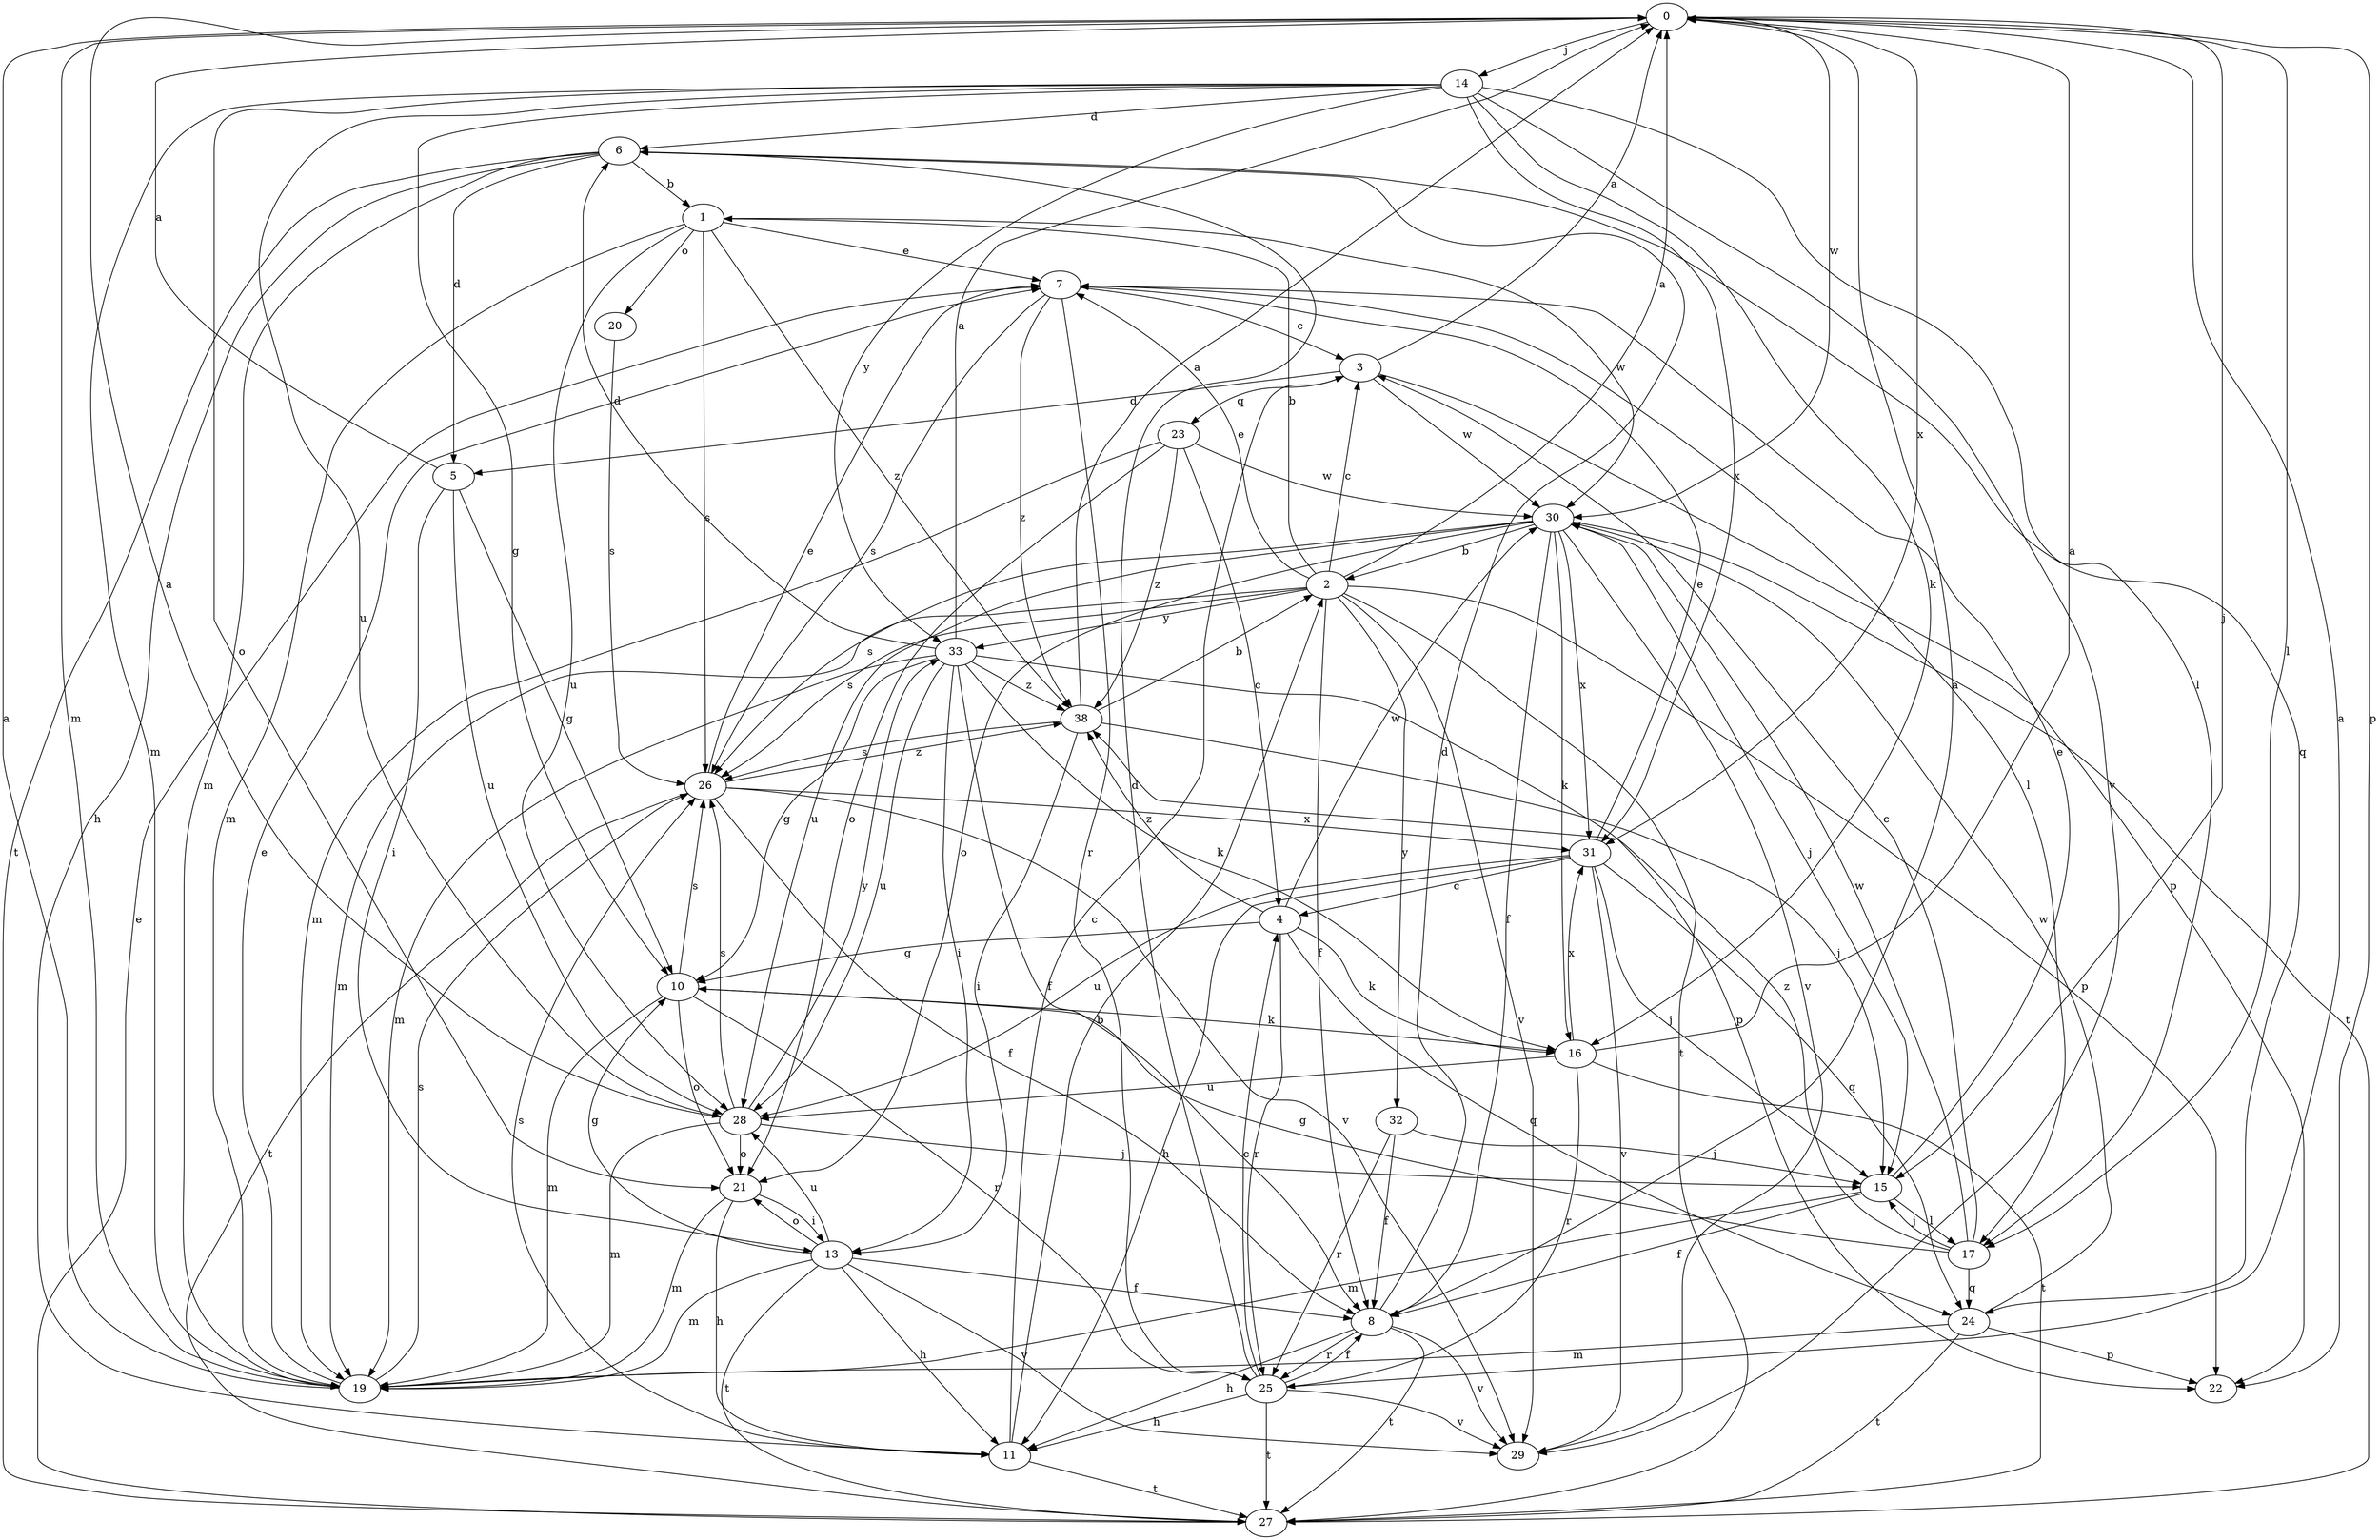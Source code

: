 strict digraph  {
0;
1;
2;
3;
4;
5;
6;
7;
8;
10;
11;
13;
14;
15;
16;
17;
19;
20;
21;
22;
23;
24;
25;
26;
27;
28;
29;
30;
31;
32;
33;
38;
0 -> 14  [label=j];
0 -> 15  [label=j];
0 -> 17  [label=l];
0 -> 19  [label=m];
0 -> 22  [label=p];
0 -> 30  [label=w];
0 -> 31  [label=x];
1 -> 7  [label=e];
1 -> 19  [label=m];
1 -> 20  [label=o];
1 -> 26  [label=s];
1 -> 28  [label=u];
1 -> 30  [label=w];
1 -> 38  [label=z];
2 -> 0  [label=a];
2 -> 1  [label=b];
2 -> 3  [label=c];
2 -> 7  [label=e];
2 -> 8  [label=f];
2 -> 19  [label=m];
2 -> 22  [label=p];
2 -> 26  [label=s];
2 -> 27  [label=t];
2 -> 29  [label=v];
2 -> 32  [label=y];
2 -> 33  [label=y];
3 -> 0  [label=a];
3 -> 5  [label=d];
3 -> 22  [label=p];
3 -> 23  [label=q];
3 -> 30  [label=w];
4 -> 10  [label=g];
4 -> 16  [label=k];
4 -> 24  [label=q];
4 -> 25  [label=r];
4 -> 30  [label=w];
4 -> 38  [label=z];
5 -> 0  [label=a];
5 -> 10  [label=g];
5 -> 13  [label=i];
5 -> 28  [label=u];
6 -> 1  [label=b];
6 -> 5  [label=d];
6 -> 11  [label=h];
6 -> 19  [label=m];
6 -> 24  [label=q];
6 -> 27  [label=t];
7 -> 3  [label=c];
7 -> 17  [label=l];
7 -> 25  [label=r];
7 -> 26  [label=s];
7 -> 38  [label=z];
8 -> 0  [label=a];
8 -> 6  [label=d];
8 -> 11  [label=h];
8 -> 25  [label=r];
8 -> 27  [label=t];
8 -> 29  [label=v];
10 -> 16  [label=k];
10 -> 19  [label=m];
10 -> 21  [label=o];
10 -> 25  [label=r];
10 -> 26  [label=s];
11 -> 2  [label=b];
11 -> 3  [label=c];
11 -> 26  [label=s];
11 -> 27  [label=t];
13 -> 8  [label=f];
13 -> 10  [label=g];
13 -> 11  [label=h];
13 -> 19  [label=m];
13 -> 21  [label=o];
13 -> 27  [label=t];
13 -> 28  [label=u];
13 -> 29  [label=v];
14 -> 6  [label=d];
14 -> 10  [label=g];
14 -> 16  [label=k];
14 -> 17  [label=l];
14 -> 19  [label=m];
14 -> 21  [label=o];
14 -> 28  [label=u];
14 -> 29  [label=v];
14 -> 31  [label=x];
14 -> 33  [label=y];
15 -> 7  [label=e];
15 -> 8  [label=f];
15 -> 17  [label=l];
15 -> 19  [label=m];
16 -> 0  [label=a];
16 -> 25  [label=r];
16 -> 27  [label=t];
16 -> 28  [label=u];
16 -> 31  [label=x];
17 -> 3  [label=c];
17 -> 10  [label=g];
17 -> 15  [label=j];
17 -> 24  [label=q];
17 -> 30  [label=w];
17 -> 38  [label=z];
19 -> 0  [label=a];
19 -> 7  [label=e];
19 -> 26  [label=s];
20 -> 26  [label=s];
21 -> 11  [label=h];
21 -> 13  [label=i];
21 -> 19  [label=m];
23 -> 4  [label=c];
23 -> 19  [label=m];
23 -> 21  [label=o];
23 -> 30  [label=w];
23 -> 38  [label=z];
24 -> 19  [label=m];
24 -> 22  [label=p];
24 -> 27  [label=t];
24 -> 30  [label=w];
25 -> 0  [label=a];
25 -> 4  [label=c];
25 -> 6  [label=d];
25 -> 8  [label=f];
25 -> 11  [label=h];
25 -> 27  [label=t];
25 -> 29  [label=v];
26 -> 7  [label=e];
26 -> 8  [label=f];
26 -> 27  [label=t];
26 -> 29  [label=v];
26 -> 31  [label=x];
26 -> 38  [label=z];
27 -> 7  [label=e];
28 -> 0  [label=a];
28 -> 15  [label=j];
28 -> 19  [label=m];
28 -> 21  [label=o];
28 -> 26  [label=s];
28 -> 33  [label=y];
30 -> 2  [label=b];
30 -> 8  [label=f];
30 -> 15  [label=j];
30 -> 16  [label=k];
30 -> 21  [label=o];
30 -> 26  [label=s];
30 -> 27  [label=t];
30 -> 28  [label=u];
30 -> 29  [label=v];
30 -> 31  [label=x];
31 -> 4  [label=c];
31 -> 7  [label=e];
31 -> 11  [label=h];
31 -> 15  [label=j];
31 -> 24  [label=q];
31 -> 28  [label=u];
31 -> 29  [label=v];
32 -> 8  [label=f];
32 -> 15  [label=j];
32 -> 25  [label=r];
33 -> 0  [label=a];
33 -> 6  [label=d];
33 -> 8  [label=f];
33 -> 10  [label=g];
33 -> 13  [label=i];
33 -> 16  [label=k];
33 -> 19  [label=m];
33 -> 22  [label=p];
33 -> 28  [label=u];
33 -> 38  [label=z];
38 -> 0  [label=a];
38 -> 2  [label=b];
38 -> 13  [label=i];
38 -> 15  [label=j];
38 -> 26  [label=s];
}
